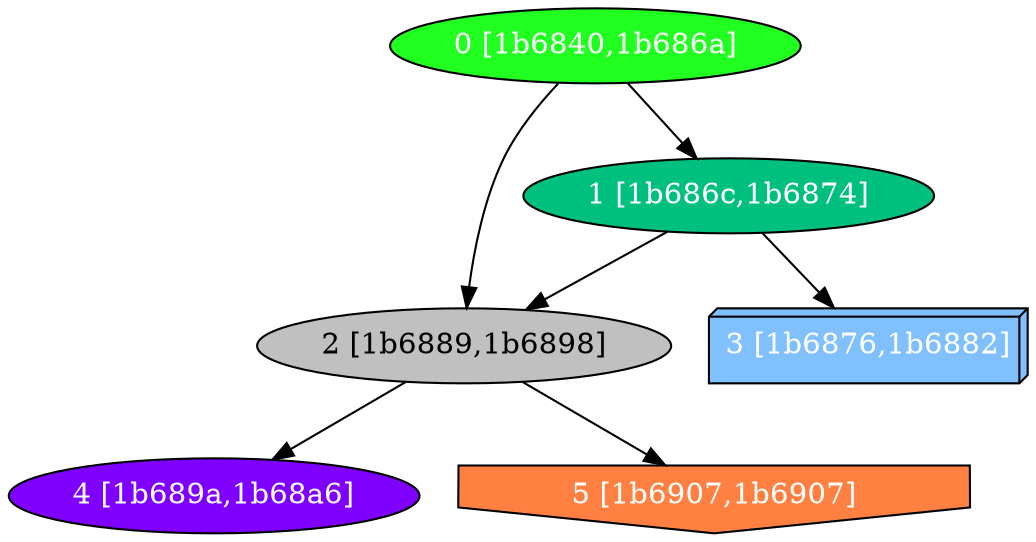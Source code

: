 diGraph libnss3{
	libnss3_0  [style=filled fillcolor="#20FF20" fontcolor="#ffffff" shape=oval label="0 [1b6840,1b686a]"]
	libnss3_1  [style=filled fillcolor="#00C080" fontcolor="#ffffff" shape=oval label="1 [1b686c,1b6874]"]
	libnss3_2  [style=filled fillcolor="#C0C0C0" fontcolor="#000000" shape=oval label="2 [1b6889,1b6898]"]
	libnss3_3  [style=filled fillcolor="#80C0FF" fontcolor="#ffffff" shape=box3d label="3 [1b6876,1b6882]"]
	libnss3_4  [style=filled fillcolor="#8000FF" fontcolor="#ffffff" shape=oval label="4 [1b689a,1b68a6]"]
	libnss3_5  [style=filled fillcolor="#FF8040" fontcolor="#ffffff" shape=invhouse label="5 [1b6907,1b6907]"]

	libnss3_0 -> libnss3_1
	libnss3_0 -> libnss3_2
	libnss3_1 -> libnss3_2
	libnss3_1 -> libnss3_3
	libnss3_2 -> libnss3_4
	libnss3_2 -> libnss3_5
}